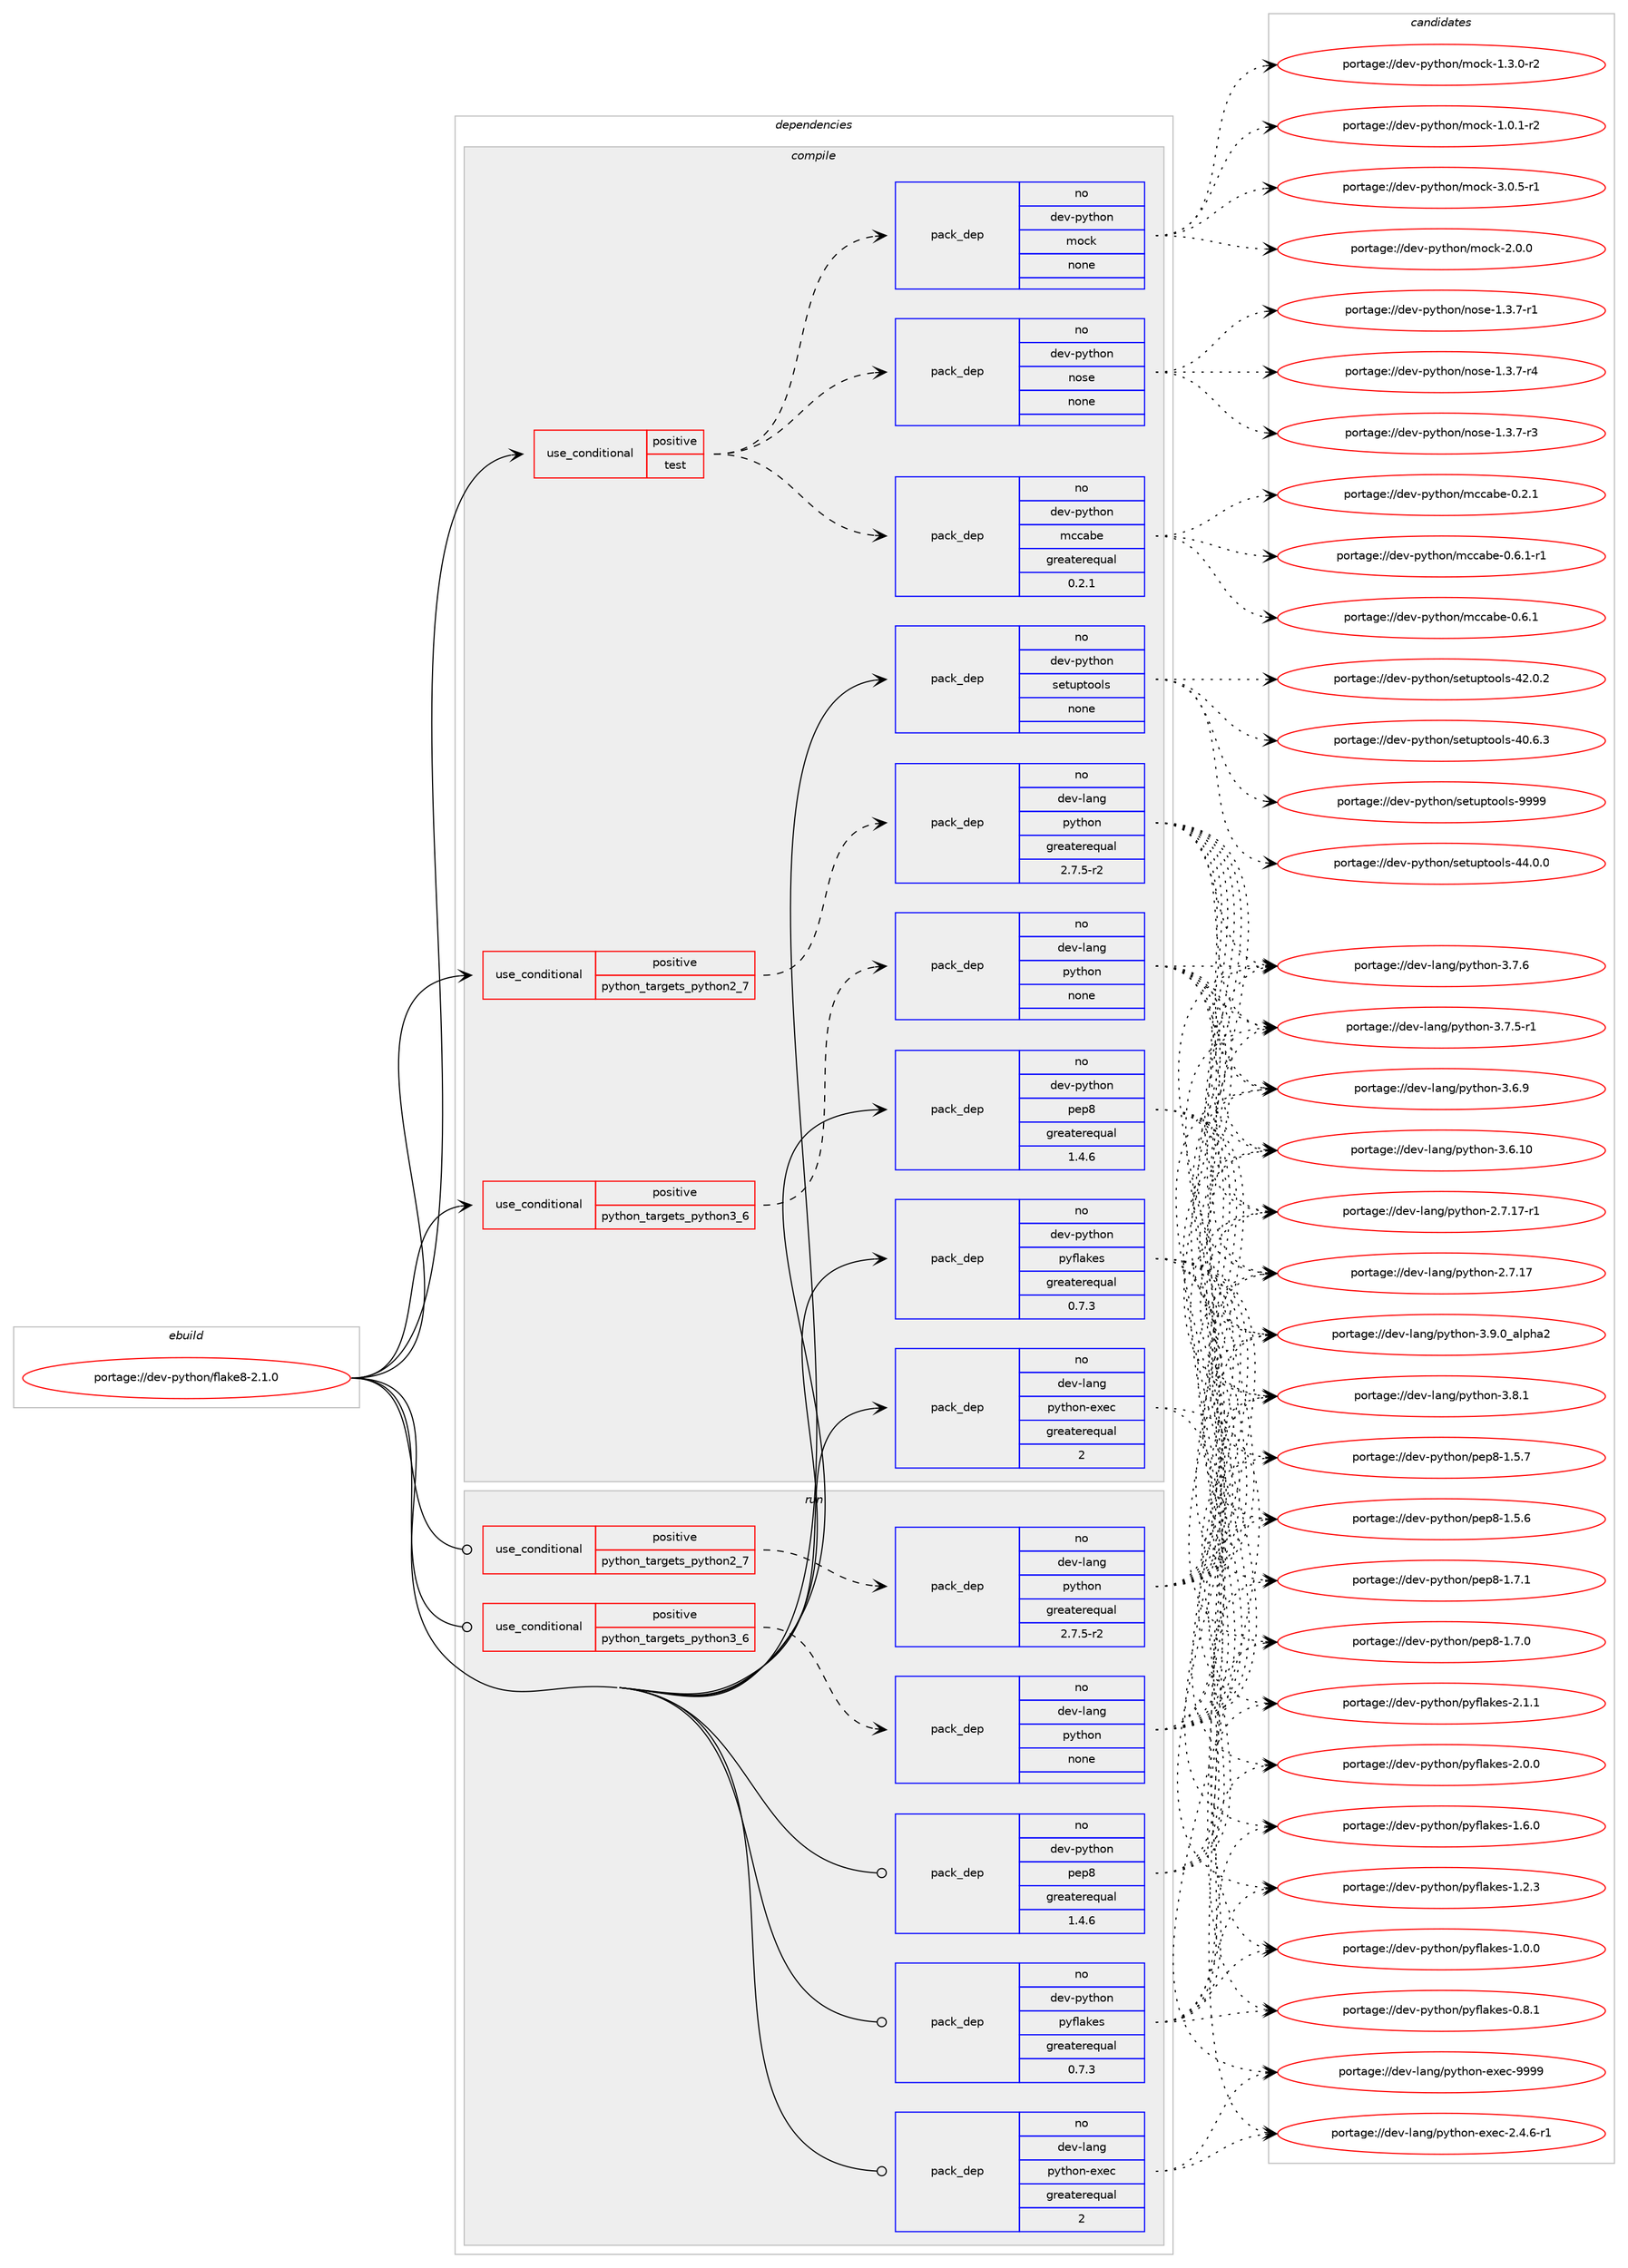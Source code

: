 digraph prolog {

# *************
# Graph options
# *************

newrank=true;
concentrate=true;
compound=true;
graph [rankdir=LR,fontname=Helvetica,fontsize=10,ranksep=1.5];#, ranksep=2.5, nodesep=0.2];
edge  [arrowhead=vee];
node  [fontname=Helvetica,fontsize=10];

# **********
# The ebuild
# **********

subgraph cluster_leftcol {
color=gray;
label=<<i>ebuild</i>>;
id [label="portage://dev-python/flake8-2.1.0", color=red, width=4, href="../dev-python/flake8-2.1.0.svg"];
}

# ****************
# The dependencies
# ****************

subgraph cluster_midcol {
color=gray;
label=<<i>dependencies</i>>;
subgraph cluster_compile {
fillcolor="#eeeeee";
style=filled;
label=<<i>compile</i>>;
subgraph cond116038 {
dependency461461 [label=<<TABLE BORDER="0" CELLBORDER="1" CELLSPACING="0" CELLPADDING="4"><TR><TD ROWSPAN="3" CELLPADDING="10">use_conditional</TD></TR><TR><TD>positive</TD></TR><TR><TD>python_targets_python2_7</TD></TR></TABLE>>, shape=none, color=red];
subgraph pack340433 {
dependency461462 [label=<<TABLE BORDER="0" CELLBORDER="1" CELLSPACING="0" CELLPADDING="4" WIDTH="220"><TR><TD ROWSPAN="6" CELLPADDING="30">pack_dep</TD></TR><TR><TD WIDTH="110">no</TD></TR><TR><TD>dev-lang</TD></TR><TR><TD>python</TD></TR><TR><TD>greaterequal</TD></TR><TR><TD>2.7.5-r2</TD></TR></TABLE>>, shape=none, color=blue];
}
dependency461461:e -> dependency461462:w [weight=20,style="dashed",arrowhead="vee"];
}
id:e -> dependency461461:w [weight=20,style="solid",arrowhead="vee"];
subgraph cond116039 {
dependency461463 [label=<<TABLE BORDER="0" CELLBORDER="1" CELLSPACING="0" CELLPADDING="4"><TR><TD ROWSPAN="3" CELLPADDING="10">use_conditional</TD></TR><TR><TD>positive</TD></TR><TR><TD>python_targets_python3_6</TD></TR></TABLE>>, shape=none, color=red];
subgraph pack340434 {
dependency461464 [label=<<TABLE BORDER="0" CELLBORDER="1" CELLSPACING="0" CELLPADDING="4" WIDTH="220"><TR><TD ROWSPAN="6" CELLPADDING="30">pack_dep</TD></TR><TR><TD WIDTH="110">no</TD></TR><TR><TD>dev-lang</TD></TR><TR><TD>python</TD></TR><TR><TD>none</TD></TR><TR><TD></TD></TR></TABLE>>, shape=none, color=blue];
}
dependency461463:e -> dependency461464:w [weight=20,style="dashed",arrowhead="vee"];
}
id:e -> dependency461463:w [weight=20,style="solid",arrowhead="vee"];
subgraph cond116040 {
dependency461465 [label=<<TABLE BORDER="0" CELLBORDER="1" CELLSPACING="0" CELLPADDING="4"><TR><TD ROWSPAN="3" CELLPADDING="10">use_conditional</TD></TR><TR><TD>positive</TD></TR><TR><TD>test</TD></TR></TABLE>>, shape=none, color=red];
subgraph pack340435 {
dependency461466 [label=<<TABLE BORDER="0" CELLBORDER="1" CELLSPACING="0" CELLPADDING="4" WIDTH="220"><TR><TD ROWSPAN="6" CELLPADDING="30">pack_dep</TD></TR><TR><TD WIDTH="110">no</TD></TR><TR><TD>dev-python</TD></TR><TR><TD>mccabe</TD></TR><TR><TD>greaterequal</TD></TR><TR><TD>0.2.1</TD></TR></TABLE>>, shape=none, color=blue];
}
dependency461465:e -> dependency461466:w [weight=20,style="dashed",arrowhead="vee"];
subgraph pack340436 {
dependency461467 [label=<<TABLE BORDER="0" CELLBORDER="1" CELLSPACING="0" CELLPADDING="4" WIDTH="220"><TR><TD ROWSPAN="6" CELLPADDING="30">pack_dep</TD></TR><TR><TD WIDTH="110">no</TD></TR><TR><TD>dev-python</TD></TR><TR><TD>nose</TD></TR><TR><TD>none</TD></TR><TR><TD></TD></TR></TABLE>>, shape=none, color=blue];
}
dependency461465:e -> dependency461467:w [weight=20,style="dashed",arrowhead="vee"];
subgraph pack340437 {
dependency461468 [label=<<TABLE BORDER="0" CELLBORDER="1" CELLSPACING="0" CELLPADDING="4" WIDTH="220"><TR><TD ROWSPAN="6" CELLPADDING="30">pack_dep</TD></TR><TR><TD WIDTH="110">no</TD></TR><TR><TD>dev-python</TD></TR><TR><TD>mock</TD></TR><TR><TD>none</TD></TR><TR><TD></TD></TR></TABLE>>, shape=none, color=blue];
}
dependency461465:e -> dependency461468:w [weight=20,style="dashed",arrowhead="vee"];
}
id:e -> dependency461465:w [weight=20,style="solid",arrowhead="vee"];
subgraph pack340438 {
dependency461469 [label=<<TABLE BORDER="0" CELLBORDER="1" CELLSPACING="0" CELLPADDING="4" WIDTH="220"><TR><TD ROWSPAN="6" CELLPADDING="30">pack_dep</TD></TR><TR><TD WIDTH="110">no</TD></TR><TR><TD>dev-lang</TD></TR><TR><TD>python-exec</TD></TR><TR><TD>greaterequal</TD></TR><TR><TD>2</TD></TR></TABLE>>, shape=none, color=blue];
}
id:e -> dependency461469:w [weight=20,style="solid",arrowhead="vee"];
subgraph pack340439 {
dependency461470 [label=<<TABLE BORDER="0" CELLBORDER="1" CELLSPACING="0" CELLPADDING="4" WIDTH="220"><TR><TD ROWSPAN="6" CELLPADDING="30">pack_dep</TD></TR><TR><TD WIDTH="110">no</TD></TR><TR><TD>dev-python</TD></TR><TR><TD>pep8</TD></TR><TR><TD>greaterequal</TD></TR><TR><TD>1.4.6</TD></TR></TABLE>>, shape=none, color=blue];
}
id:e -> dependency461470:w [weight=20,style="solid",arrowhead="vee"];
subgraph pack340440 {
dependency461471 [label=<<TABLE BORDER="0" CELLBORDER="1" CELLSPACING="0" CELLPADDING="4" WIDTH="220"><TR><TD ROWSPAN="6" CELLPADDING="30">pack_dep</TD></TR><TR><TD WIDTH="110">no</TD></TR><TR><TD>dev-python</TD></TR><TR><TD>pyflakes</TD></TR><TR><TD>greaterequal</TD></TR><TR><TD>0.7.3</TD></TR></TABLE>>, shape=none, color=blue];
}
id:e -> dependency461471:w [weight=20,style="solid",arrowhead="vee"];
subgraph pack340441 {
dependency461472 [label=<<TABLE BORDER="0" CELLBORDER="1" CELLSPACING="0" CELLPADDING="4" WIDTH="220"><TR><TD ROWSPAN="6" CELLPADDING="30">pack_dep</TD></TR><TR><TD WIDTH="110">no</TD></TR><TR><TD>dev-python</TD></TR><TR><TD>setuptools</TD></TR><TR><TD>none</TD></TR><TR><TD></TD></TR></TABLE>>, shape=none, color=blue];
}
id:e -> dependency461472:w [weight=20,style="solid",arrowhead="vee"];
}
subgraph cluster_compileandrun {
fillcolor="#eeeeee";
style=filled;
label=<<i>compile and run</i>>;
}
subgraph cluster_run {
fillcolor="#eeeeee";
style=filled;
label=<<i>run</i>>;
subgraph cond116041 {
dependency461473 [label=<<TABLE BORDER="0" CELLBORDER="1" CELLSPACING="0" CELLPADDING="4"><TR><TD ROWSPAN="3" CELLPADDING="10">use_conditional</TD></TR><TR><TD>positive</TD></TR><TR><TD>python_targets_python2_7</TD></TR></TABLE>>, shape=none, color=red];
subgraph pack340442 {
dependency461474 [label=<<TABLE BORDER="0" CELLBORDER="1" CELLSPACING="0" CELLPADDING="4" WIDTH="220"><TR><TD ROWSPAN="6" CELLPADDING="30">pack_dep</TD></TR><TR><TD WIDTH="110">no</TD></TR><TR><TD>dev-lang</TD></TR><TR><TD>python</TD></TR><TR><TD>greaterequal</TD></TR><TR><TD>2.7.5-r2</TD></TR></TABLE>>, shape=none, color=blue];
}
dependency461473:e -> dependency461474:w [weight=20,style="dashed",arrowhead="vee"];
}
id:e -> dependency461473:w [weight=20,style="solid",arrowhead="odot"];
subgraph cond116042 {
dependency461475 [label=<<TABLE BORDER="0" CELLBORDER="1" CELLSPACING="0" CELLPADDING="4"><TR><TD ROWSPAN="3" CELLPADDING="10">use_conditional</TD></TR><TR><TD>positive</TD></TR><TR><TD>python_targets_python3_6</TD></TR></TABLE>>, shape=none, color=red];
subgraph pack340443 {
dependency461476 [label=<<TABLE BORDER="0" CELLBORDER="1" CELLSPACING="0" CELLPADDING="4" WIDTH="220"><TR><TD ROWSPAN="6" CELLPADDING="30">pack_dep</TD></TR><TR><TD WIDTH="110">no</TD></TR><TR><TD>dev-lang</TD></TR><TR><TD>python</TD></TR><TR><TD>none</TD></TR><TR><TD></TD></TR></TABLE>>, shape=none, color=blue];
}
dependency461475:e -> dependency461476:w [weight=20,style="dashed",arrowhead="vee"];
}
id:e -> dependency461475:w [weight=20,style="solid",arrowhead="odot"];
subgraph pack340444 {
dependency461477 [label=<<TABLE BORDER="0" CELLBORDER="1" CELLSPACING="0" CELLPADDING="4" WIDTH="220"><TR><TD ROWSPAN="6" CELLPADDING="30">pack_dep</TD></TR><TR><TD WIDTH="110">no</TD></TR><TR><TD>dev-lang</TD></TR><TR><TD>python-exec</TD></TR><TR><TD>greaterequal</TD></TR><TR><TD>2</TD></TR></TABLE>>, shape=none, color=blue];
}
id:e -> dependency461477:w [weight=20,style="solid",arrowhead="odot"];
subgraph pack340445 {
dependency461478 [label=<<TABLE BORDER="0" CELLBORDER="1" CELLSPACING="0" CELLPADDING="4" WIDTH="220"><TR><TD ROWSPAN="6" CELLPADDING="30">pack_dep</TD></TR><TR><TD WIDTH="110">no</TD></TR><TR><TD>dev-python</TD></TR><TR><TD>pep8</TD></TR><TR><TD>greaterequal</TD></TR><TR><TD>1.4.6</TD></TR></TABLE>>, shape=none, color=blue];
}
id:e -> dependency461478:w [weight=20,style="solid",arrowhead="odot"];
subgraph pack340446 {
dependency461479 [label=<<TABLE BORDER="0" CELLBORDER="1" CELLSPACING="0" CELLPADDING="4" WIDTH="220"><TR><TD ROWSPAN="6" CELLPADDING="30">pack_dep</TD></TR><TR><TD WIDTH="110">no</TD></TR><TR><TD>dev-python</TD></TR><TR><TD>pyflakes</TD></TR><TR><TD>greaterequal</TD></TR><TR><TD>0.7.3</TD></TR></TABLE>>, shape=none, color=blue];
}
id:e -> dependency461479:w [weight=20,style="solid",arrowhead="odot"];
}
}

# **************
# The candidates
# **************

subgraph cluster_choices {
rank=same;
color=gray;
label=<<i>candidates</i>>;

subgraph choice340433 {
color=black;
nodesep=1;
choice10010111845108971101034711212111610411111045514657464895971081121049750 [label="portage://dev-lang/python-3.9.0_alpha2", color=red, width=4,href="../dev-lang/python-3.9.0_alpha2.svg"];
choice100101118451089711010347112121116104111110455146564649 [label="portage://dev-lang/python-3.8.1", color=red, width=4,href="../dev-lang/python-3.8.1.svg"];
choice100101118451089711010347112121116104111110455146554654 [label="portage://dev-lang/python-3.7.6", color=red, width=4,href="../dev-lang/python-3.7.6.svg"];
choice1001011184510897110103471121211161041111104551465546534511449 [label="portage://dev-lang/python-3.7.5-r1", color=red, width=4,href="../dev-lang/python-3.7.5-r1.svg"];
choice100101118451089711010347112121116104111110455146544657 [label="portage://dev-lang/python-3.6.9", color=red, width=4,href="../dev-lang/python-3.6.9.svg"];
choice10010111845108971101034711212111610411111045514654464948 [label="portage://dev-lang/python-3.6.10", color=red, width=4,href="../dev-lang/python-3.6.10.svg"];
choice100101118451089711010347112121116104111110455046554649554511449 [label="portage://dev-lang/python-2.7.17-r1", color=red, width=4,href="../dev-lang/python-2.7.17-r1.svg"];
choice10010111845108971101034711212111610411111045504655464955 [label="portage://dev-lang/python-2.7.17", color=red, width=4,href="../dev-lang/python-2.7.17.svg"];
dependency461462:e -> choice10010111845108971101034711212111610411111045514657464895971081121049750:w [style=dotted,weight="100"];
dependency461462:e -> choice100101118451089711010347112121116104111110455146564649:w [style=dotted,weight="100"];
dependency461462:e -> choice100101118451089711010347112121116104111110455146554654:w [style=dotted,weight="100"];
dependency461462:e -> choice1001011184510897110103471121211161041111104551465546534511449:w [style=dotted,weight="100"];
dependency461462:e -> choice100101118451089711010347112121116104111110455146544657:w [style=dotted,weight="100"];
dependency461462:e -> choice10010111845108971101034711212111610411111045514654464948:w [style=dotted,weight="100"];
dependency461462:e -> choice100101118451089711010347112121116104111110455046554649554511449:w [style=dotted,weight="100"];
dependency461462:e -> choice10010111845108971101034711212111610411111045504655464955:w [style=dotted,weight="100"];
}
subgraph choice340434 {
color=black;
nodesep=1;
choice10010111845108971101034711212111610411111045514657464895971081121049750 [label="portage://dev-lang/python-3.9.0_alpha2", color=red, width=4,href="../dev-lang/python-3.9.0_alpha2.svg"];
choice100101118451089711010347112121116104111110455146564649 [label="portage://dev-lang/python-3.8.1", color=red, width=4,href="../dev-lang/python-3.8.1.svg"];
choice100101118451089711010347112121116104111110455146554654 [label="portage://dev-lang/python-3.7.6", color=red, width=4,href="../dev-lang/python-3.7.6.svg"];
choice1001011184510897110103471121211161041111104551465546534511449 [label="portage://dev-lang/python-3.7.5-r1", color=red, width=4,href="../dev-lang/python-3.7.5-r1.svg"];
choice100101118451089711010347112121116104111110455146544657 [label="portage://dev-lang/python-3.6.9", color=red, width=4,href="../dev-lang/python-3.6.9.svg"];
choice10010111845108971101034711212111610411111045514654464948 [label="portage://dev-lang/python-3.6.10", color=red, width=4,href="../dev-lang/python-3.6.10.svg"];
choice100101118451089711010347112121116104111110455046554649554511449 [label="portage://dev-lang/python-2.7.17-r1", color=red, width=4,href="../dev-lang/python-2.7.17-r1.svg"];
choice10010111845108971101034711212111610411111045504655464955 [label="portage://dev-lang/python-2.7.17", color=red, width=4,href="../dev-lang/python-2.7.17.svg"];
dependency461464:e -> choice10010111845108971101034711212111610411111045514657464895971081121049750:w [style=dotted,weight="100"];
dependency461464:e -> choice100101118451089711010347112121116104111110455146564649:w [style=dotted,weight="100"];
dependency461464:e -> choice100101118451089711010347112121116104111110455146554654:w [style=dotted,weight="100"];
dependency461464:e -> choice1001011184510897110103471121211161041111104551465546534511449:w [style=dotted,weight="100"];
dependency461464:e -> choice100101118451089711010347112121116104111110455146544657:w [style=dotted,weight="100"];
dependency461464:e -> choice10010111845108971101034711212111610411111045514654464948:w [style=dotted,weight="100"];
dependency461464:e -> choice100101118451089711010347112121116104111110455046554649554511449:w [style=dotted,weight="100"];
dependency461464:e -> choice10010111845108971101034711212111610411111045504655464955:w [style=dotted,weight="100"];
}
subgraph choice340435 {
color=black;
nodesep=1;
choice1001011184511212111610411111047109999997981014548465446494511449 [label="portage://dev-python/mccabe-0.6.1-r1", color=red, width=4,href="../dev-python/mccabe-0.6.1-r1.svg"];
choice100101118451121211161041111104710999999798101454846544649 [label="portage://dev-python/mccabe-0.6.1", color=red, width=4,href="../dev-python/mccabe-0.6.1.svg"];
choice100101118451121211161041111104710999999798101454846504649 [label="portage://dev-python/mccabe-0.2.1", color=red, width=4,href="../dev-python/mccabe-0.2.1.svg"];
dependency461466:e -> choice1001011184511212111610411111047109999997981014548465446494511449:w [style=dotted,weight="100"];
dependency461466:e -> choice100101118451121211161041111104710999999798101454846544649:w [style=dotted,weight="100"];
dependency461466:e -> choice100101118451121211161041111104710999999798101454846504649:w [style=dotted,weight="100"];
}
subgraph choice340436 {
color=black;
nodesep=1;
choice10010111845112121116104111110471101111151014549465146554511452 [label="portage://dev-python/nose-1.3.7-r4", color=red, width=4,href="../dev-python/nose-1.3.7-r4.svg"];
choice10010111845112121116104111110471101111151014549465146554511451 [label="portage://dev-python/nose-1.3.7-r3", color=red, width=4,href="../dev-python/nose-1.3.7-r3.svg"];
choice10010111845112121116104111110471101111151014549465146554511449 [label="portage://dev-python/nose-1.3.7-r1", color=red, width=4,href="../dev-python/nose-1.3.7-r1.svg"];
dependency461467:e -> choice10010111845112121116104111110471101111151014549465146554511452:w [style=dotted,weight="100"];
dependency461467:e -> choice10010111845112121116104111110471101111151014549465146554511451:w [style=dotted,weight="100"];
dependency461467:e -> choice10010111845112121116104111110471101111151014549465146554511449:w [style=dotted,weight="100"];
}
subgraph choice340437 {
color=black;
nodesep=1;
choice1001011184511212111610411111047109111991074551464846534511449 [label="portage://dev-python/mock-3.0.5-r1", color=red, width=4,href="../dev-python/mock-3.0.5-r1.svg"];
choice100101118451121211161041111104710911199107455046484648 [label="portage://dev-python/mock-2.0.0", color=red, width=4,href="../dev-python/mock-2.0.0.svg"];
choice1001011184511212111610411111047109111991074549465146484511450 [label="portage://dev-python/mock-1.3.0-r2", color=red, width=4,href="../dev-python/mock-1.3.0-r2.svg"];
choice1001011184511212111610411111047109111991074549464846494511450 [label="portage://dev-python/mock-1.0.1-r2", color=red, width=4,href="../dev-python/mock-1.0.1-r2.svg"];
dependency461468:e -> choice1001011184511212111610411111047109111991074551464846534511449:w [style=dotted,weight="100"];
dependency461468:e -> choice100101118451121211161041111104710911199107455046484648:w [style=dotted,weight="100"];
dependency461468:e -> choice1001011184511212111610411111047109111991074549465146484511450:w [style=dotted,weight="100"];
dependency461468:e -> choice1001011184511212111610411111047109111991074549464846494511450:w [style=dotted,weight="100"];
}
subgraph choice340438 {
color=black;
nodesep=1;
choice10010111845108971101034711212111610411111045101120101994557575757 [label="portage://dev-lang/python-exec-9999", color=red, width=4,href="../dev-lang/python-exec-9999.svg"];
choice10010111845108971101034711212111610411111045101120101994550465246544511449 [label="portage://dev-lang/python-exec-2.4.6-r1", color=red, width=4,href="../dev-lang/python-exec-2.4.6-r1.svg"];
dependency461469:e -> choice10010111845108971101034711212111610411111045101120101994557575757:w [style=dotted,weight="100"];
dependency461469:e -> choice10010111845108971101034711212111610411111045101120101994550465246544511449:w [style=dotted,weight="100"];
}
subgraph choice340439 {
color=black;
nodesep=1;
choice100101118451121211161041111104711210111256454946554649 [label="portage://dev-python/pep8-1.7.1", color=red, width=4,href="../dev-python/pep8-1.7.1.svg"];
choice100101118451121211161041111104711210111256454946554648 [label="portage://dev-python/pep8-1.7.0", color=red, width=4,href="../dev-python/pep8-1.7.0.svg"];
choice100101118451121211161041111104711210111256454946534655 [label="portage://dev-python/pep8-1.5.7", color=red, width=4,href="../dev-python/pep8-1.5.7.svg"];
choice100101118451121211161041111104711210111256454946534654 [label="portage://dev-python/pep8-1.5.6", color=red, width=4,href="../dev-python/pep8-1.5.6.svg"];
dependency461470:e -> choice100101118451121211161041111104711210111256454946554649:w [style=dotted,weight="100"];
dependency461470:e -> choice100101118451121211161041111104711210111256454946554648:w [style=dotted,weight="100"];
dependency461470:e -> choice100101118451121211161041111104711210111256454946534655:w [style=dotted,weight="100"];
dependency461470:e -> choice100101118451121211161041111104711210111256454946534654:w [style=dotted,weight="100"];
}
subgraph choice340440 {
color=black;
nodesep=1;
choice100101118451121211161041111104711212110210897107101115455046494649 [label="portage://dev-python/pyflakes-2.1.1", color=red, width=4,href="../dev-python/pyflakes-2.1.1.svg"];
choice100101118451121211161041111104711212110210897107101115455046484648 [label="portage://dev-python/pyflakes-2.0.0", color=red, width=4,href="../dev-python/pyflakes-2.0.0.svg"];
choice100101118451121211161041111104711212110210897107101115454946544648 [label="portage://dev-python/pyflakes-1.6.0", color=red, width=4,href="../dev-python/pyflakes-1.6.0.svg"];
choice100101118451121211161041111104711212110210897107101115454946504651 [label="portage://dev-python/pyflakes-1.2.3", color=red, width=4,href="../dev-python/pyflakes-1.2.3.svg"];
choice100101118451121211161041111104711212110210897107101115454946484648 [label="portage://dev-python/pyflakes-1.0.0", color=red, width=4,href="../dev-python/pyflakes-1.0.0.svg"];
choice100101118451121211161041111104711212110210897107101115454846564649 [label="portage://dev-python/pyflakes-0.8.1", color=red, width=4,href="../dev-python/pyflakes-0.8.1.svg"];
dependency461471:e -> choice100101118451121211161041111104711212110210897107101115455046494649:w [style=dotted,weight="100"];
dependency461471:e -> choice100101118451121211161041111104711212110210897107101115455046484648:w [style=dotted,weight="100"];
dependency461471:e -> choice100101118451121211161041111104711212110210897107101115454946544648:w [style=dotted,weight="100"];
dependency461471:e -> choice100101118451121211161041111104711212110210897107101115454946504651:w [style=dotted,weight="100"];
dependency461471:e -> choice100101118451121211161041111104711212110210897107101115454946484648:w [style=dotted,weight="100"];
dependency461471:e -> choice100101118451121211161041111104711212110210897107101115454846564649:w [style=dotted,weight="100"];
}
subgraph choice340441 {
color=black;
nodesep=1;
choice10010111845112121116104111110471151011161171121161111111081154557575757 [label="portage://dev-python/setuptools-9999", color=red, width=4,href="../dev-python/setuptools-9999.svg"];
choice100101118451121211161041111104711510111611711211611111110811545525246484648 [label="portage://dev-python/setuptools-44.0.0", color=red, width=4,href="../dev-python/setuptools-44.0.0.svg"];
choice100101118451121211161041111104711510111611711211611111110811545525046484650 [label="portage://dev-python/setuptools-42.0.2", color=red, width=4,href="../dev-python/setuptools-42.0.2.svg"];
choice100101118451121211161041111104711510111611711211611111110811545524846544651 [label="portage://dev-python/setuptools-40.6.3", color=red, width=4,href="../dev-python/setuptools-40.6.3.svg"];
dependency461472:e -> choice10010111845112121116104111110471151011161171121161111111081154557575757:w [style=dotted,weight="100"];
dependency461472:e -> choice100101118451121211161041111104711510111611711211611111110811545525246484648:w [style=dotted,weight="100"];
dependency461472:e -> choice100101118451121211161041111104711510111611711211611111110811545525046484650:w [style=dotted,weight="100"];
dependency461472:e -> choice100101118451121211161041111104711510111611711211611111110811545524846544651:w [style=dotted,weight="100"];
}
subgraph choice340442 {
color=black;
nodesep=1;
choice10010111845108971101034711212111610411111045514657464895971081121049750 [label="portage://dev-lang/python-3.9.0_alpha2", color=red, width=4,href="../dev-lang/python-3.9.0_alpha2.svg"];
choice100101118451089711010347112121116104111110455146564649 [label="portage://dev-lang/python-3.8.1", color=red, width=4,href="../dev-lang/python-3.8.1.svg"];
choice100101118451089711010347112121116104111110455146554654 [label="portage://dev-lang/python-3.7.6", color=red, width=4,href="../dev-lang/python-3.7.6.svg"];
choice1001011184510897110103471121211161041111104551465546534511449 [label="portage://dev-lang/python-3.7.5-r1", color=red, width=4,href="../dev-lang/python-3.7.5-r1.svg"];
choice100101118451089711010347112121116104111110455146544657 [label="portage://dev-lang/python-3.6.9", color=red, width=4,href="../dev-lang/python-3.6.9.svg"];
choice10010111845108971101034711212111610411111045514654464948 [label="portage://dev-lang/python-3.6.10", color=red, width=4,href="../dev-lang/python-3.6.10.svg"];
choice100101118451089711010347112121116104111110455046554649554511449 [label="portage://dev-lang/python-2.7.17-r1", color=red, width=4,href="../dev-lang/python-2.7.17-r1.svg"];
choice10010111845108971101034711212111610411111045504655464955 [label="portage://dev-lang/python-2.7.17", color=red, width=4,href="../dev-lang/python-2.7.17.svg"];
dependency461474:e -> choice10010111845108971101034711212111610411111045514657464895971081121049750:w [style=dotted,weight="100"];
dependency461474:e -> choice100101118451089711010347112121116104111110455146564649:w [style=dotted,weight="100"];
dependency461474:e -> choice100101118451089711010347112121116104111110455146554654:w [style=dotted,weight="100"];
dependency461474:e -> choice1001011184510897110103471121211161041111104551465546534511449:w [style=dotted,weight="100"];
dependency461474:e -> choice100101118451089711010347112121116104111110455146544657:w [style=dotted,weight="100"];
dependency461474:e -> choice10010111845108971101034711212111610411111045514654464948:w [style=dotted,weight="100"];
dependency461474:e -> choice100101118451089711010347112121116104111110455046554649554511449:w [style=dotted,weight="100"];
dependency461474:e -> choice10010111845108971101034711212111610411111045504655464955:w [style=dotted,weight="100"];
}
subgraph choice340443 {
color=black;
nodesep=1;
choice10010111845108971101034711212111610411111045514657464895971081121049750 [label="portage://dev-lang/python-3.9.0_alpha2", color=red, width=4,href="../dev-lang/python-3.9.0_alpha2.svg"];
choice100101118451089711010347112121116104111110455146564649 [label="portage://dev-lang/python-3.8.1", color=red, width=4,href="../dev-lang/python-3.8.1.svg"];
choice100101118451089711010347112121116104111110455146554654 [label="portage://dev-lang/python-3.7.6", color=red, width=4,href="../dev-lang/python-3.7.6.svg"];
choice1001011184510897110103471121211161041111104551465546534511449 [label="portage://dev-lang/python-3.7.5-r1", color=red, width=4,href="../dev-lang/python-3.7.5-r1.svg"];
choice100101118451089711010347112121116104111110455146544657 [label="portage://dev-lang/python-3.6.9", color=red, width=4,href="../dev-lang/python-3.6.9.svg"];
choice10010111845108971101034711212111610411111045514654464948 [label="portage://dev-lang/python-3.6.10", color=red, width=4,href="../dev-lang/python-3.6.10.svg"];
choice100101118451089711010347112121116104111110455046554649554511449 [label="portage://dev-lang/python-2.7.17-r1", color=red, width=4,href="../dev-lang/python-2.7.17-r1.svg"];
choice10010111845108971101034711212111610411111045504655464955 [label="portage://dev-lang/python-2.7.17", color=red, width=4,href="../dev-lang/python-2.7.17.svg"];
dependency461476:e -> choice10010111845108971101034711212111610411111045514657464895971081121049750:w [style=dotted,weight="100"];
dependency461476:e -> choice100101118451089711010347112121116104111110455146564649:w [style=dotted,weight="100"];
dependency461476:e -> choice100101118451089711010347112121116104111110455146554654:w [style=dotted,weight="100"];
dependency461476:e -> choice1001011184510897110103471121211161041111104551465546534511449:w [style=dotted,weight="100"];
dependency461476:e -> choice100101118451089711010347112121116104111110455146544657:w [style=dotted,weight="100"];
dependency461476:e -> choice10010111845108971101034711212111610411111045514654464948:w [style=dotted,weight="100"];
dependency461476:e -> choice100101118451089711010347112121116104111110455046554649554511449:w [style=dotted,weight="100"];
dependency461476:e -> choice10010111845108971101034711212111610411111045504655464955:w [style=dotted,weight="100"];
}
subgraph choice340444 {
color=black;
nodesep=1;
choice10010111845108971101034711212111610411111045101120101994557575757 [label="portage://dev-lang/python-exec-9999", color=red, width=4,href="../dev-lang/python-exec-9999.svg"];
choice10010111845108971101034711212111610411111045101120101994550465246544511449 [label="portage://dev-lang/python-exec-2.4.6-r1", color=red, width=4,href="../dev-lang/python-exec-2.4.6-r1.svg"];
dependency461477:e -> choice10010111845108971101034711212111610411111045101120101994557575757:w [style=dotted,weight="100"];
dependency461477:e -> choice10010111845108971101034711212111610411111045101120101994550465246544511449:w [style=dotted,weight="100"];
}
subgraph choice340445 {
color=black;
nodesep=1;
choice100101118451121211161041111104711210111256454946554649 [label="portage://dev-python/pep8-1.7.1", color=red, width=4,href="../dev-python/pep8-1.7.1.svg"];
choice100101118451121211161041111104711210111256454946554648 [label="portage://dev-python/pep8-1.7.0", color=red, width=4,href="../dev-python/pep8-1.7.0.svg"];
choice100101118451121211161041111104711210111256454946534655 [label="portage://dev-python/pep8-1.5.7", color=red, width=4,href="../dev-python/pep8-1.5.7.svg"];
choice100101118451121211161041111104711210111256454946534654 [label="portage://dev-python/pep8-1.5.6", color=red, width=4,href="../dev-python/pep8-1.5.6.svg"];
dependency461478:e -> choice100101118451121211161041111104711210111256454946554649:w [style=dotted,weight="100"];
dependency461478:e -> choice100101118451121211161041111104711210111256454946554648:w [style=dotted,weight="100"];
dependency461478:e -> choice100101118451121211161041111104711210111256454946534655:w [style=dotted,weight="100"];
dependency461478:e -> choice100101118451121211161041111104711210111256454946534654:w [style=dotted,weight="100"];
}
subgraph choice340446 {
color=black;
nodesep=1;
choice100101118451121211161041111104711212110210897107101115455046494649 [label="portage://dev-python/pyflakes-2.1.1", color=red, width=4,href="../dev-python/pyflakes-2.1.1.svg"];
choice100101118451121211161041111104711212110210897107101115455046484648 [label="portage://dev-python/pyflakes-2.0.0", color=red, width=4,href="../dev-python/pyflakes-2.0.0.svg"];
choice100101118451121211161041111104711212110210897107101115454946544648 [label="portage://dev-python/pyflakes-1.6.0", color=red, width=4,href="../dev-python/pyflakes-1.6.0.svg"];
choice100101118451121211161041111104711212110210897107101115454946504651 [label="portage://dev-python/pyflakes-1.2.3", color=red, width=4,href="../dev-python/pyflakes-1.2.3.svg"];
choice100101118451121211161041111104711212110210897107101115454946484648 [label="portage://dev-python/pyflakes-1.0.0", color=red, width=4,href="../dev-python/pyflakes-1.0.0.svg"];
choice100101118451121211161041111104711212110210897107101115454846564649 [label="portage://dev-python/pyflakes-0.8.1", color=red, width=4,href="../dev-python/pyflakes-0.8.1.svg"];
dependency461479:e -> choice100101118451121211161041111104711212110210897107101115455046494649:w [style=dotted,weight="100"];
dependency461479:e -> choice100101118451121211161041111104711212110210897107101115455046484648:w [style=dotted,weight="100"];
dependency461479:e -> choice100101118451121211161041111104711212110210897107101115454946544648:w [style=dotted,weight="100"];
dependency461479:e -> choice100101118451121211161041111104711212110210897107101115454946504651:w [style=dotted,weight="100"];
dependency461479:e -> choice100101118451121211161041111104711212110210897107101115454946484648:w [style=dotted,weight="100"];
dependency461479:e -> choice100101118451121211161041111104711212110210897107101115454846564649:w [style=dotted,weight="100"];
}
}

}
